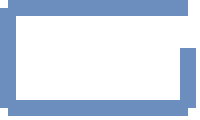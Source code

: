 <mxfile version="14.6.9" type="device"><diagram id="tYXSD6bjoRF0YIWrI4gw" name="Page-1"><mxGraphModel dx="865" dy="456" grid="1" gridSize="10" guides="1" tooltips="1" connect="1" arrows="1" fold="1" page="1" pageScale="1" pageWidth="850" pageHeight="1100" math="0" shadow="0"><root><mxCell id="0"/><mxCell id="1" parent="0"/><mxCell id="CzQln0zyK5xiNRYh8r1Q-2" value="" style="endArrow=none;html=1;fillColor=#dae8fc;strokeColor=#6c8ebf;strokeWidth=8;" edge="1" parent="1"><mxGeometry width="50" height="50" relative="1" as="geometry"><mxPoint x="250" y="290" as="sourcePoint"/><mxPoint x="340" y="290" as="targetPoint"/></mxGeometry></mxCell><mxCell id="CzQln0zyK5xiNRYh8r1Q-3" value="" style="endArrow=none;html=1;fillColor=#dae8fc;strokeColor=#6c8ebf;strokeWidth=8;" edge="1" parent="1"><mxGeometry width="50" height="50" relative="1" as="geometry"><mxPoint x="250" y="240" as="sourcePoint"/><mxPoint x="250" y="290" as="targetPoint"/></mxGeometry></mxCell><mxCell id="CzQln0zyK5xiNRYh8r1Q-4" value="" style="endArrow=none;html=1;fillColor=#dae8fc;strokeColor=#6c8ebf;strokeWidth=8;" edge="1" parent="1"><mxGeometry width="50" height="50" relative="1" as="geometry"><mxPoint x="250" y="240" as="sourcePoint"/><mxPoint x="340" y="240" as="targetPoint"/></mxGeometry></mxCell><mxCell id="CzQln0zyK5xiNRYh8r1Q-5" value="" style="endArrow=none;html=1;fillColor=#dae8fc;strokeColor=#6c8ebf;strokeWidth=8;" edge="1" parent="1"><mxGeometry width="50" height="50" relative="1" as="geometry"><mxPoint x="340" y="260" as="sourcePoint"/><mxPoint x="340" y="290" as="targetPoint"/></mxGeometry></mxCell></root></mxGraphModel></diagram></mxfile>